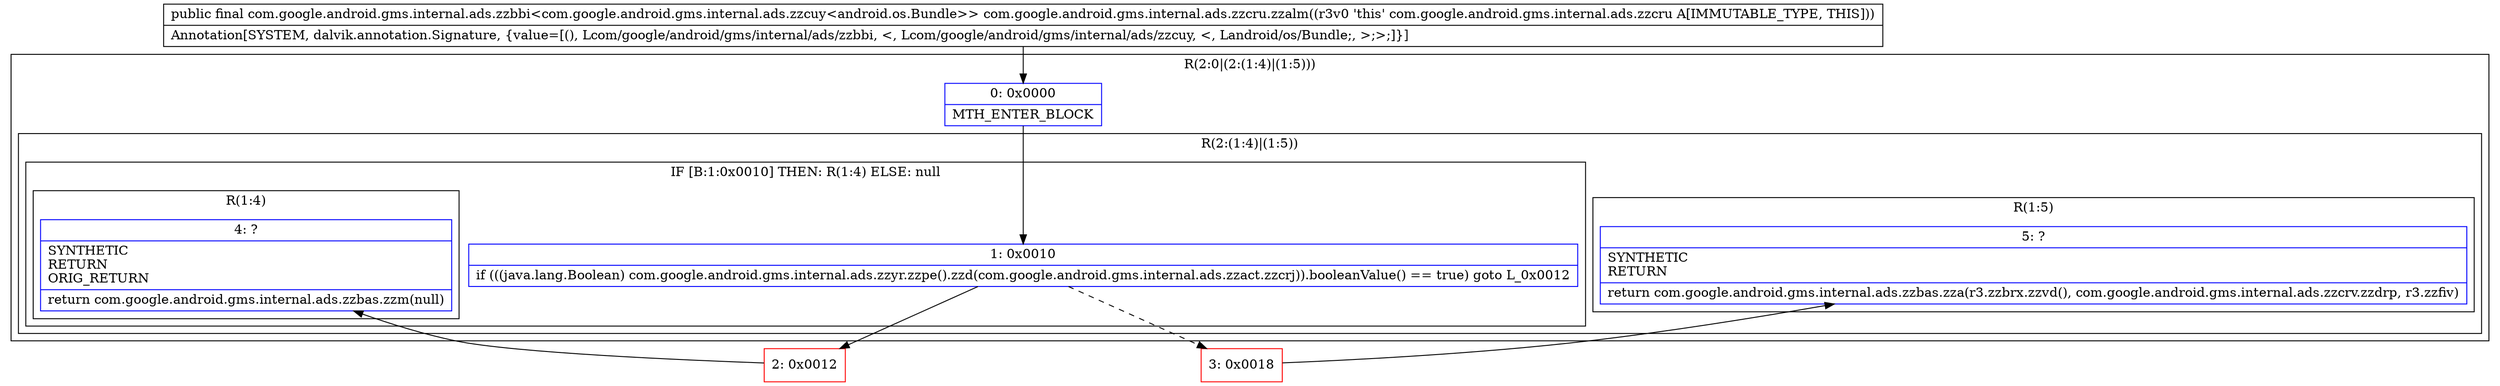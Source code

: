 digraph "CFG forcom.google.android.gms.internal.ads.zzcru.zzalm()Lcom\/google\/android\/gms\/internal\/ads\/zzbbi;" {
subgraph cluster_Region_1800179925 {
label = "R(2:0|(2:(1:4)|(1:5)))";
node [shape=record,color=blue];
Node_0 [shape=record,label="{0\:\ 0x0000|MTH_ENTER_BLOCK\l}"];
subgraph cluster_Region_245518811 {
label = "R(2:(1:4)|(1:5))";
node [shape=record,color=blue];
subgraph cluster_IfRegion_489142284 {
label = "IF [B:1:0x0010] THEN: R(1:4) ELSE: null";
node [shape=record,color=blue];
Node_1 [shape=record,label="{1\:\ 0x0010|if (((java.lang.Boolean) com.google.android.gms.internal.ads.zzyr.zzpe().zzd(com.google.android.gms.internal.ads.zzact.zzcrj)).booleanValue() == true) goto L_0x0012\l}"];
subgraph cluster_Region_1663128574 {
label = "R(1:4)";
node [shape=record,color=blue];
Node_4 [shape=record,label="{4\:\ ?|SYNTHETIC\lRETURN\lORIG_RETURN\l|return com.google.android.gms.internal.ads.zzbas.zzm(null)\l}"];
}
}
subgraph cluster_Region_1826925943 {
label = "R(1:5)";
node [shape=record,color=blue];
Node_5 [shape=record,label="{5\:\ ?|SYNTHETIC\lRETURN\l|return com.google.android.gms.internal.ads.zzbas.zza(r3.zzbrx.zzvd(), com.google.android.gms.internal.ads.zzcrv.zzdrp, r3.zzfiv)\l}"];
}
}
}
Node_2 [shape=record,color=red,label="{2\:\ 0x0012}"];
Node_3 [shape=record,color=red,label="{3\:\ 0x0018}"];
MethodNode[shape=record,label="{public final com.google.android.gms.internal.ads.zzbbi\<com.google.android.gms.internal.ads.zzcuy\<android.os.Bundle\>\> com.google.android.gms.internal.ads.zzcru.zzalm((r3v0 'this' com.google.android.gms.internal.ads.zzcru A[IMMUTABLE_TYPE, THIS]))  | Annotation[SYSTEM, dalvik.annotation.Signature, \{value=[(), Lcom\/google\/android\/gms\/internal\/ads\/zzbbi, \<, Lcom\/google\/android\/gms\/internal\/ads\/zzcuy, \<, Landroid\/os\/Bundle;, \>;\>;]\}]\l}"];
MethodNode -> Node_0;
Node_0 -> Node_1;
Node_1 -> Node_2;
Node_1 -> Node_3[style=dashed];
Node_2 -> Node_4;
Node_3 -> Node_5;
}

